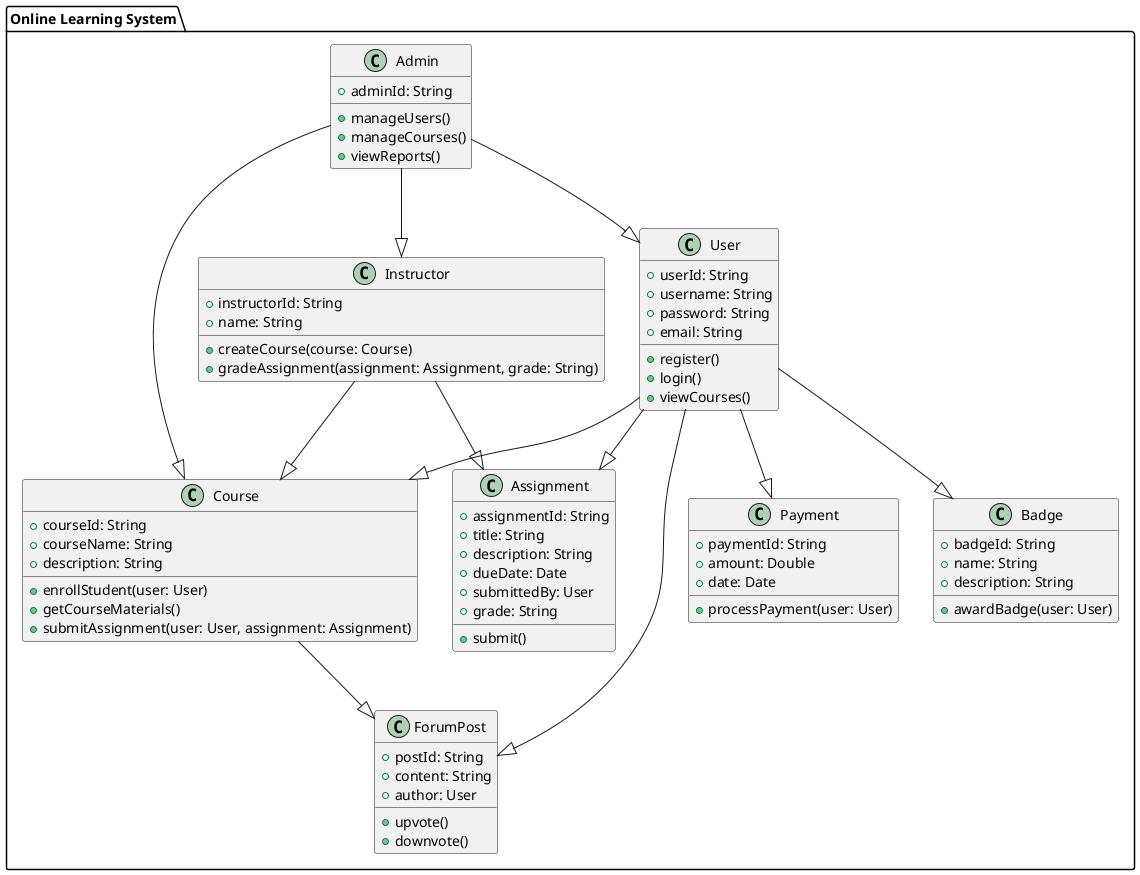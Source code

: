 @startuml
!define ENTITY class
!define INTERFACE interface

PACKAGE "Online Learning System" {
    
    ENTITY User {
        + userId: String
        + username: String
        + password: String
        + email: String
        + register()
        + login()
        + viewCourses()
    }

    ENTITY Course {
        + courseId: String
        + courseName: String
        + description: String
        + enrollStudent(user: User)
        + getCourseMaterials()
        + submitAssignment(user: User, assignment: Assignment)
    }

    ENTITY Instructor {
        + instructorId: String
        + name: String
        + createCourse(course: Course)
        + gradeAssignment(assignment: Assignment, grade: String)
    }

    ENTITY Assignment {
        + assignmentId: String
        + title: String
        + description: String
        + dueDate: Date
        + submittedBy: User
        + grade: String
        + submit()
    }

    ENTITY ForumPost {
        + postId: String
        + content: String
        + author: User
        + upvote()
        + downvote()
    }

    ENTITY Admin {
        + adminId: String
        + manageUsers()
        + manageCourses()
        + viewReports()
    }

    ENTITY Payment {
        + paymentId: String
        + amount: Double
        + date: Date
        + processPayment(user: User)
    }

    ENTITY Badge {
        + badgeId: String
        + name: String
        + description: String
        + awardBadge(user: User)
    }

    User --|> Course
    User --|> Assignment
    User --|> ForumPost
    User --|> Payment
    User --|> Badge

    Admin --|> User
Admin --|> Instructor
    Admin --|> Course

    Instructor --|> Course
    Instructor --|> Assignment

    Course --|> ForumPost

}

@enduml
